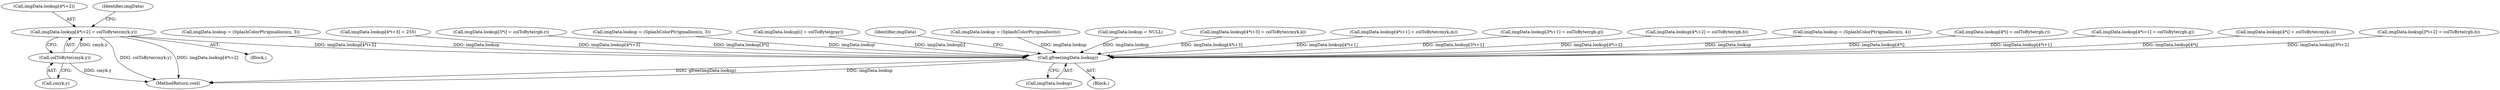 digraph "0_poppler_7b2d314a61fd0e12f47c62996cb49ec0d1ba747a_10@array" {
"1000480" [label="(Call,imgData.lookup[4*i+2] = colToByte(cmyk.y))"];
"1000490" [label="(Call,colToByte(cmyk.y))"];
"1000558" [label="(Call,gfree(imgData.lookup))"];
"1000272" [label="(Call,imgData.lookup = (SplashColorPtr)gmallocn(n, 3))"];
"1000480" [label="(Call,imgData.lookup[4*i+2] = colToByte(cmyk.y))"];
"1000481" [label="(Call,imgData.lookup[4*i+2])"];
"1000443" [label="(Block,)"];
"1000412" [label="(Call,imgData.lookup[4*i+3] = 255)"];
"1000301" [label="(Call,imgData.lookup[3*i] = colToByte(rgb.r))"];
"1000559" [label="(Call,imgData.lookup)"];
"1000343" [label="(Call,imgData.lookup = (SplashColorPtr)gmallocn(n, 3))"];
"1000261" [label="(Call,imgData.lookup[i] = colToByte(gray))"];
"1000490" [label="(Call,colToByte(cmyk.y))"];
"1000563" [label="(Identifier,imgData)"];
"1000233" [label="(Call,imgData.lookup = (SplashColorPtr)gmalloc(n))"];
"1000213" [label="(Call,imgData.lookup = NULL)"];
"1000494" [label="(Call,imgData.lookup[4*i+3] = colToByte(cmyk.k))"];
"1000466" [label="(Call,imgData.lookup[4*i+1] = colToByte(cmyk.m))"];
"1000497" [label="(Identifier,imgData)"];
"1000313" [label="(Call,imgData.lookup[3*i+1] = colToByte(rgb.g))"];
"1000491" [label="(Call,cmyk.y)"];
"1000566" [label="(MethodReturn,void)"];
"1000398" [label="(Call,imgData.lookup[4*i+2] = colToByte(rgb.b))"];
"1000425" [label="(Call,imgData.lookup = (SplashColorPtr)gmallocn(n, 4))"];
"1000372" [label="(Call,imgData.lookup[4*i] = colToByte(rgb.r))"];
"1000109" [label="(Block,)"];
"1000558" [label="(Call,gfree(imgData.lookup))"];
"1000384" [label="(Call,imgData.lookup[4*i+1] = colToByte(rgb.g))"];
"1000454" [label="(Call,imgData.lookup[4*i] = colToByte(cmyk.c))"];
"1000327" [label="(Call,imgData.lookup[3*i+2] = colToByte(rgb.b))"];
"1000480" -> "1000443"  [label="AST: "];
"1000480" -> "1000490"  [label="CFG: "];
"1000481" -> "1000480"  [label="AST: "];
"1000490" -> "1000480"  [label="AST: "];
"1000497" -> "1000480"  [label="CFG: "];
"1000480" -> "1000566"  [label="DDG: colToByte(cmyk.y)"];
"1000480" -> "1000566"  [label="DDG: imgData.lookup[4*i+2]"];
"1000490" -> "1000480"  [label="DDG: cmyk.y"];
"1000480" -> "1000558"  [label="DDG: imgData.lookup[4*i+2]"];
"1000490" -> "1000491"  [label="CFG: "];
"1000491" -> "1000490"  [label="AST: "];
"1000490" -> "1000566"  [label="DDG: cmyk.y"];
"1000558" -> "1000109"  [label="AST: "];
"1000558" -> "1000559"  [label="CFG: "];
"1000559" -> "1000558"  [label="AST: "];
"1000563" -> "1000558"  [label="CFG: "];
"1000558" -> "1000566"  [label="DDG: gfree(imgData.lookup)"];
"1000558" -> "1000566"  [label="DDG: imgData.lookup"];
"1000454" -> "1000558"  [label="DDG: imgData.lookup[4*i]"];
"1000343" -> "1000558"  [label="DDG: imgData.lookup"];
"1000213" -> "1000558"  [label="DDG: imgData.lookup"];
"1000466" -> "1000558"  [label="DDG: imgData.lookup[4*i+1]"];
"1000425" -> "1000558"  [label="DDG: imgData.lookup"];
"1000327" -> "1000558"  [label="DDG: imgData.lookup[3*i+2]"];
"1000494" -> "1000558"  [label="DDG: imgData.lookup[4*i+3]"];
"1000372" -> "1000558"  [label="DDG: imgData.lookup[4*i]"];
"1000412" -> "1000558"  [label="DDG: imgData.lookup[4*i+3]"];
"1000301" -> "1000558"  [label="DDG: imgData.lookup[3*i]"];
"1000261" -> "1000558"  [label="DDG: imgData.lookup[i]"];
"1000272" -> "1000558"  [label="DDG: imgData.lookup"];
"1000233" -> "1000558"  [label="DDG: imgData.lookup"];
"1000313" -> "1000558"  [label="DDG: imgData.lookup[3*i+1]"];
"1000398" -> "1000558"  [label="DDG: imgData.lookup[4*i+2]"];
"1000384" -> "1000558"  [label="DDG: imgData.lookup[4*i+1]"];
}
